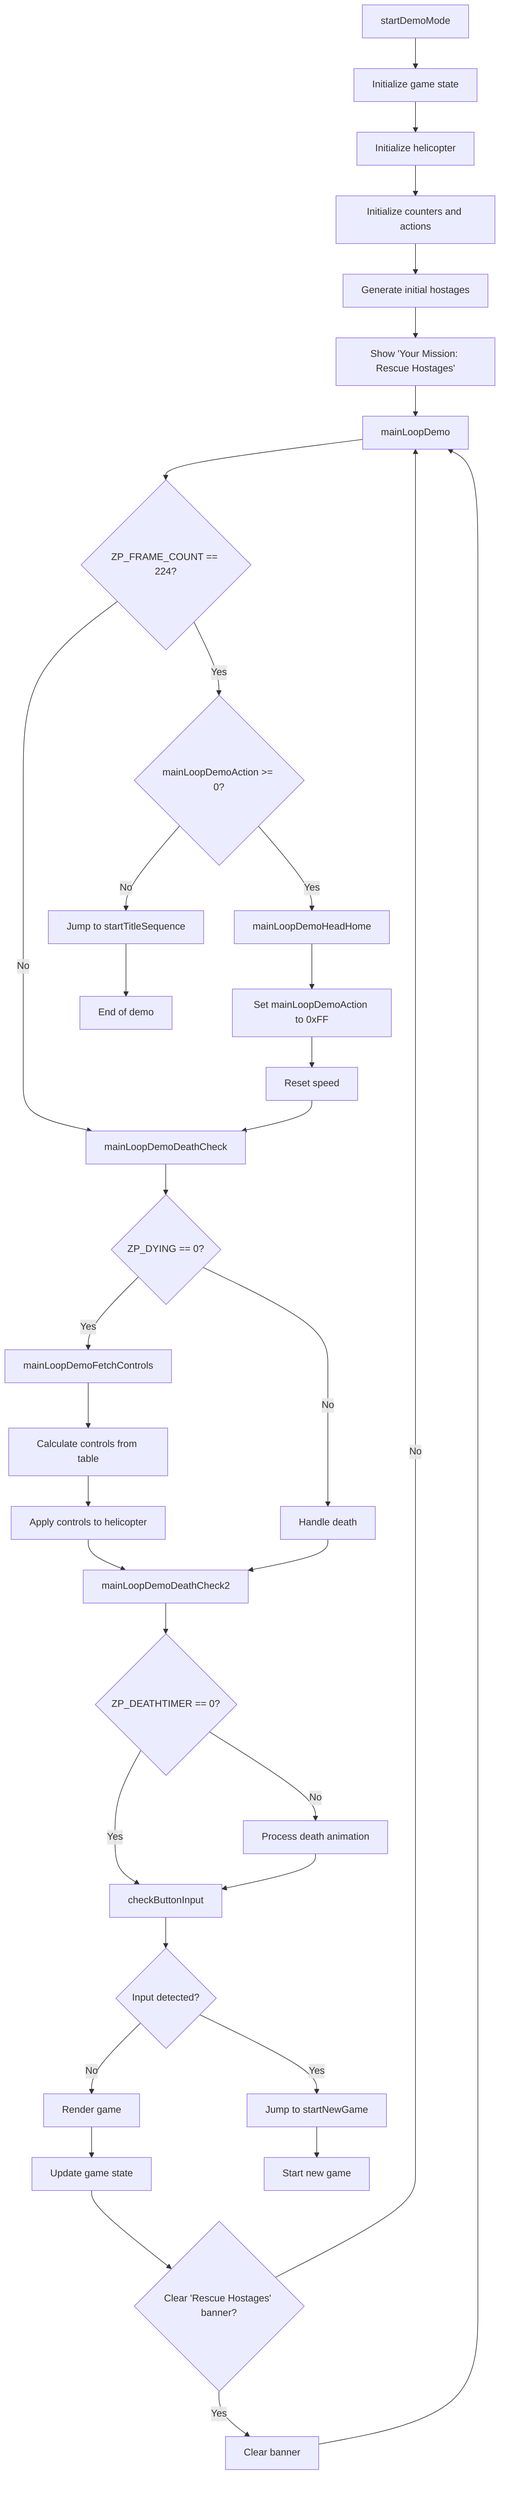graph TD
    A[startDemoMode] --> B[Initialize game state]
    B --> C[Initialize helicopter]
    C --> D[Initialize counters and actions]
    D --> E[Generate initial hostages]
    E --> F[Show 'Your Mission: Rescue Hostages']
    F --> G[mainLoopDemo]
    
    G --> H{ZP_FRAME_COUNT == 224?}
    H -->|No| I[mainLoopDemoDeathCheck]
    H -->|Yes| J{mainLoopDemoAction >= 0?}
    
    J -->|Yes| K[mainLoopDemoHeadHome]
    J -->|No| L[Jump to startTitleSequence]
    
    K --> M[Set mainLoopDemoAction to 0xFF]
    M --> N[Reset speed]
    N --> I
    
    I --> O{ZP_DYING == 0?}
    O -->|No| P[Handle death]
    O -->|Yes| Q[mainLoopDemoFetchControls]
    
    Q --> R[Calculate controls from table]
    R --> S[Apply controls to helicopter]
    
    S --> T[mainLoopDemoDeathCheck2]
    T --> U{ZP_DEATHTIMER == 0?}
    U -->|No| V[Process death animation]
    U -->|Yes| W[checkButtonInput]
    
    W --> X{Input detected?}
    X -->|Yes| Y[Jump to startNewGame]
    X -->|No| Z[Render game]
    
    Z --> AA[Update game state]
    AA --> AB{Clear 'Rescue Hostages' banner?}
    AB -->|Yes| AC[Clear banner]
    AB -->|No| G
    
    AC --> G
    
    P --> T
    V --> W
    
    L --> END[End of demo]
    Y --> END2[Start new game]